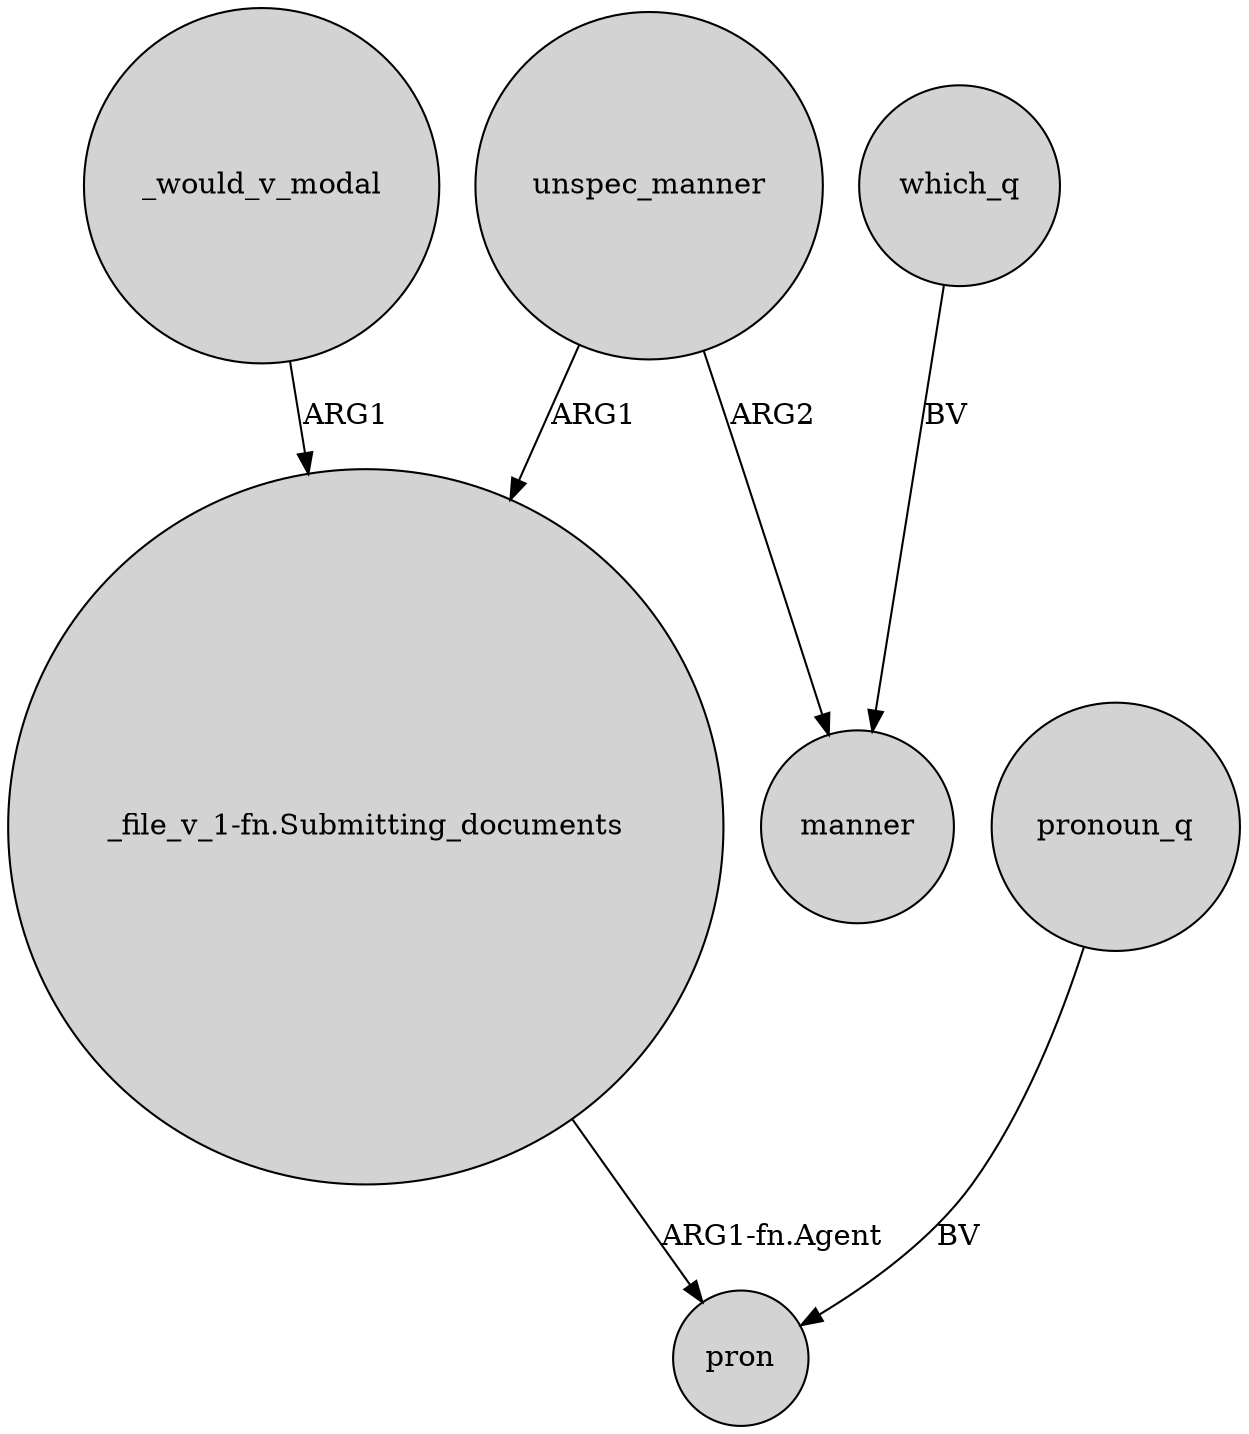digraph {
	node [shape=circle style=filled]
	unspec_manner -> "_file_v_1-fn.Submitting_documents" [label=ARG1]
	_would_v_modal -> "_file_v_1-fn.Submitting_documents" [label=ARG1]
	which_q -> manner [label=BV]
	"_file_v_1-fn.Submitting_documents" -> pron [label="ARG1-fn.Agent"]
	unspec_manner -> manner [label=ARG2]
	pronoun_q -> pron [label=BV]
}

